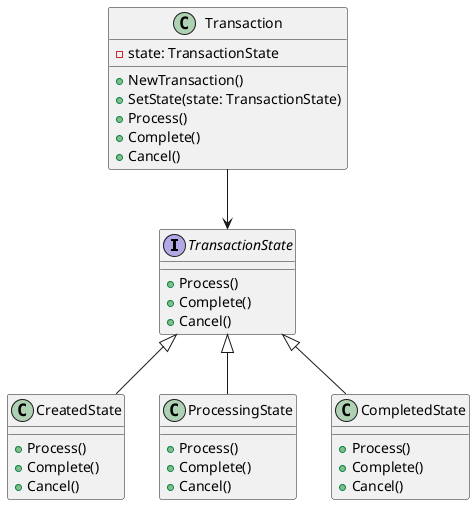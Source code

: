 @startuml
interface TransactionState {
    +Process()
    +Complete()
    +Cancel()
}

class CreatedState {
    +Process()
    +Complete()
    +Cancel()
}

class ProcessingState {
    +Process()
    +Complete()
    +Cancel()
}

class CompletedState {
    +Process()
    +Complete()
    +Cancel()
}

class Transaction {
    -state: TransactionState
    +NewTransaction()
    +SetState(state: TransactionState)
    +Process()
    +Complete()
    +Cancel()
}

TransactionState <|-- CreatedState
TransactionState <|-- ProcessingState
TransactionState <|-- CompletedState
Transaction --> TransactionState
@enduml